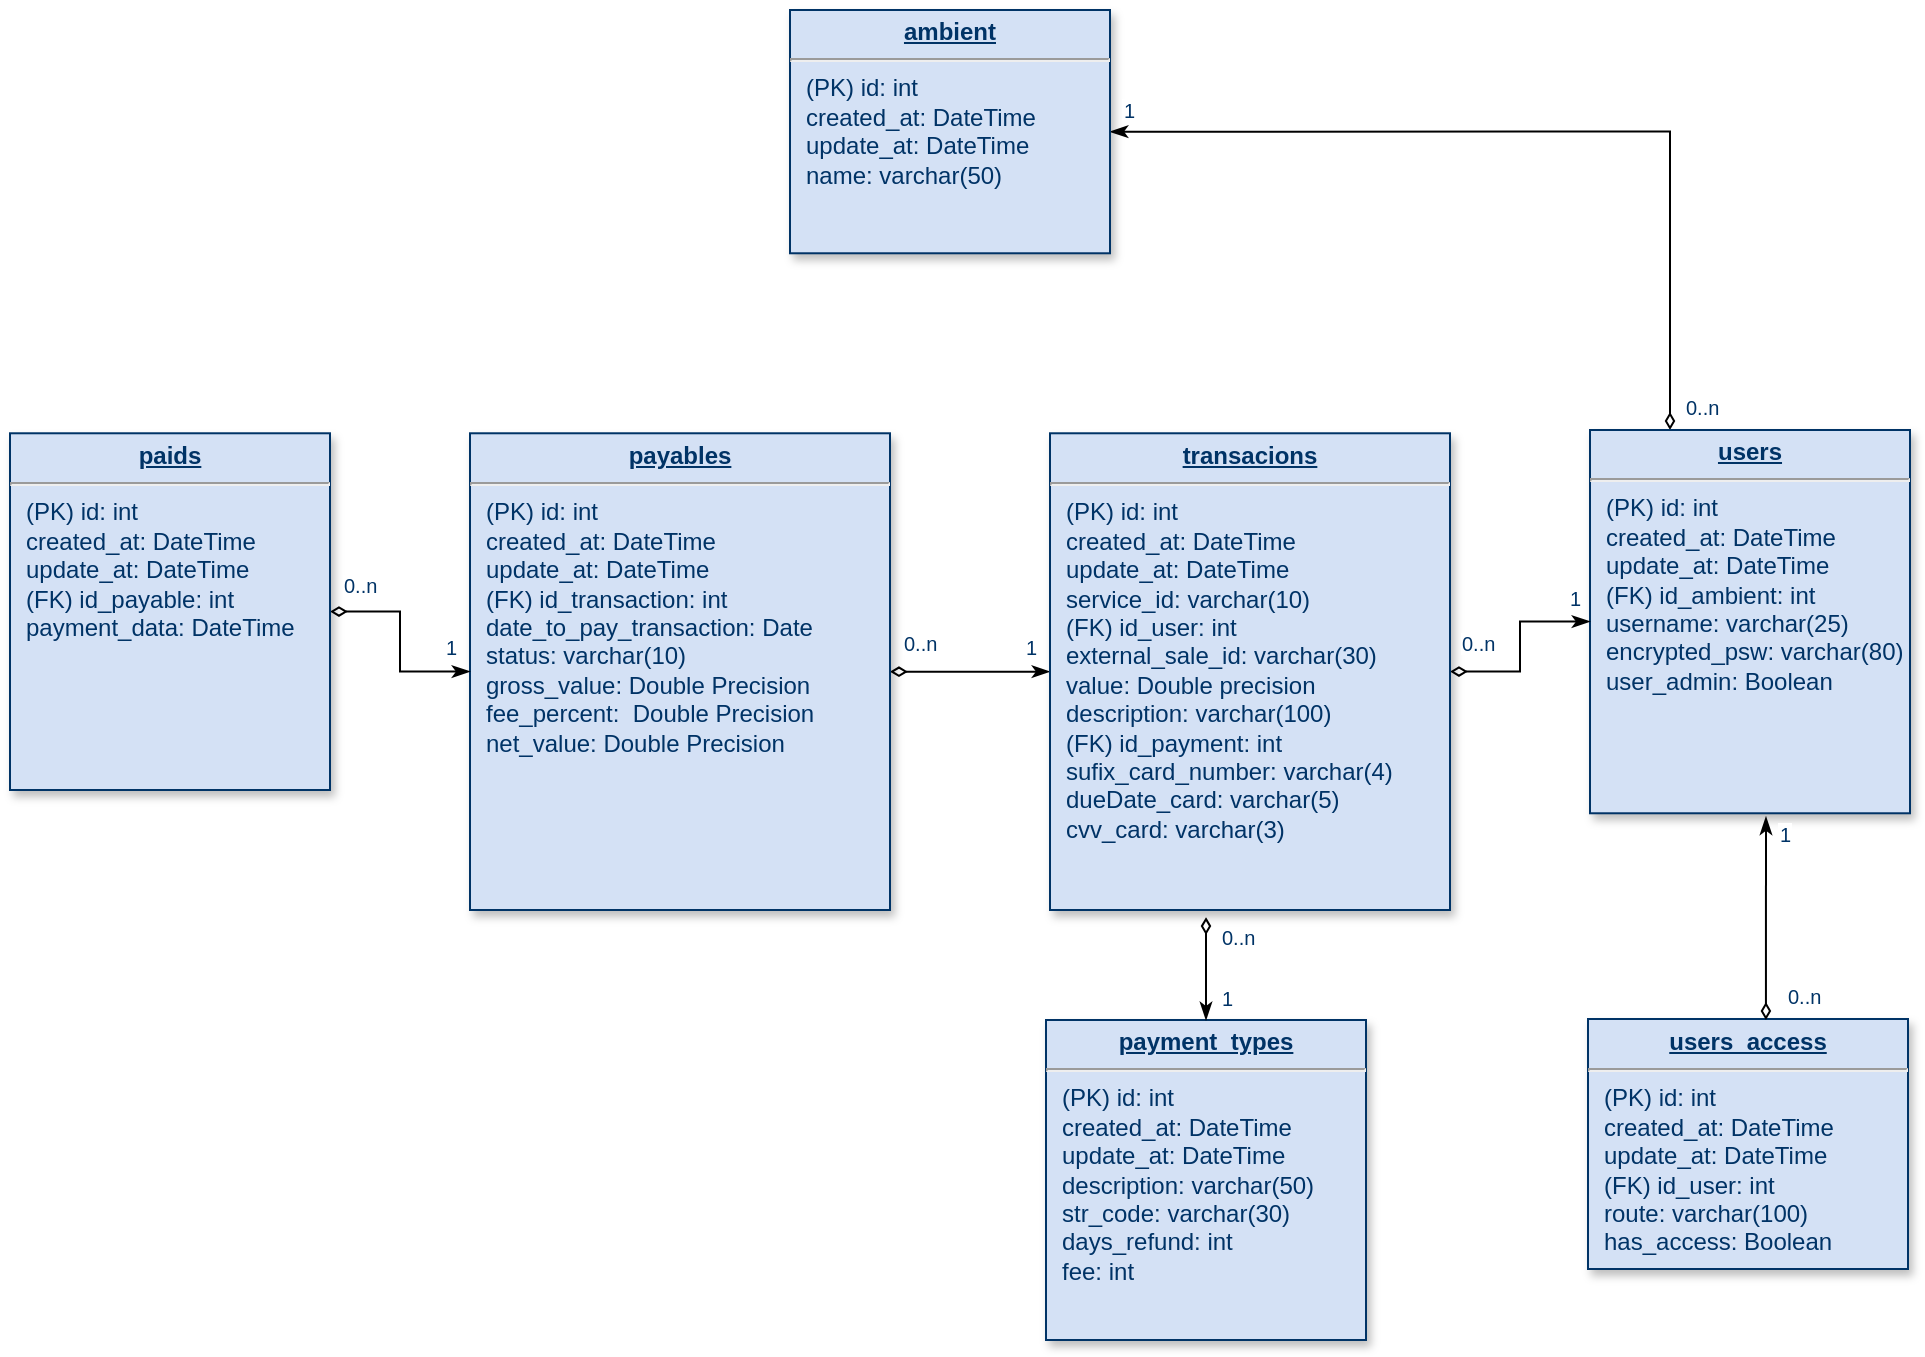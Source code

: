 <mxfile version="12.6.2" type="device"><diagram name="Page-1" id="efa7a0a1-bf9b-a30e-e6df-94a7791c09e9"><mxGraphModel dx="1934" dy="1570" grid="1" gridSize="10" guides="1" tooltips="1" connect="1" arrows="1" fold="1" page="1" pageScale="1" pageWidth="826" pageHeight="1169" background="#ffffff" math="0" shadow="0"><root><mxCell id="0"/><mxCell id="1" parent="0"/><mxCell id="4Z6Cmlhuo9CWwJeZlvk8-125" style="edgeStyle=orthogonalEdgeStyle;rounded=0;orthogonalLoop=1;jettySize=auto;html=1;exitX=0.25;exitY=0;exitDx=0;exitDy=0;entryX=1;entryY=0.5;entryDx=0;entryDy=0;startArrow=diamondThin;startFill=0;startSize=6;endArrow=classicThin;endFill=1;endSize=6;" parent="1" source="19" target="4Z6Cmlhuo9CWwJeZlvk8-124" edge="1"><mxGeometry relative="1" as="geometry"/></mxCell><mxCell id="19" value="&lt;p style=&quot;margin: 0px ; margin-top: 4px ; text-align: center ; text-decoration: underline&quot;&gt;&lt;strong&gt;users&lt;/strong&gt;&lt;/p&gt;&lt;hr&gt;&lt;p style=&quot;margin: 0px ; margin-left: 8px&quot;&gt;(PK) id: int&lt;br&gt;created_at: DateTime&lt;/p&gt;&lt;p style=&quot;margin: 0px ; margin-left: 8px&quot;&gt;update_at: DateTime&lt;/p&gt;&lt;p style=&quot;margin: 0px ; margin-left: 8px&quot;&gt;(FK) id_ambient: int&lt;/p&gt;&lt;p style=&quot;margin: 0px ; margin-left: 8px&quot;&gt;username: varchar(25)&lt;/p&gt;&lt;p style=&quot;margin: 0px ; margin-left: 8px&quot;&gt;encrypted_psw: varchar(80)&lt;/p&gt;&lt;p style=&quot;margin: 0px ; margin-left: 8px&quot;&gt;user_admin: Boolean&lt;/p&gt;" style="verticalAlign=top;align=left;overflow=fill;fontSize=12;fontFamily=Helvetica;html=1;strokeColor=#003366;shadow=1;fillColor=#D4E1F5;fontColor=#003366" parent="1" vertex="1"><mxGeometry x="310" y="20" width="160" height="191.64" as="geometry"/></mxCell><mxCell id="20" value="&lt;p style=&quot;margin: 0px ; margin-top: 4px ; text-align: center ; text-decoration: underline&quot;&gt;&lt;strong&gt;users_access&lt;/strong&gt;&lt;/p&gt;&lt;hr&gt;&lt;p style=&quot;margin: 0px ; margin-left: 8px&quot;&gt;(PK) id: int&lt;/p&gt;&lt;p style=&quot;margin: 0px 0px 0px 8px&quot;&gt;created_at: DateTime&lt;/p&gt;&lt;p style=&quot;margin: 0px 0px 0px 8px&quot;&gt;update_at: DateTime&lt;/p&gt;&lt;p style=&quot;margin: 0px 0px 0px 8px&quot;&gt;(FK) id_user: int&lt;br&gt;&lt;/p&gt;&lt;p style=&quot;margin: 0px 0px 0px 8px&quot;&gt;route: varchar(100)&lt;/p&gt;&lt;p style=&quot;margin: 0px 0px 0px 8px&quot;&gt;has_access: Boolean&lt;/p&gt;" style="verticalAlign=top;align=left;overflow=fill;fontSize=12;fontFamily=Helvetica;html=1;strokeColor=#003366;shadow=1;fillColor=#D4E1F5;fontColor=#003366" parent="1" vertex="1"><mxGeometry x="309.0" y="314.5" width="160" height="125" as="geometry"/></mxCell><mxCell id="21" value="&lt;p style=&quot;margin: 0px ; margin-top: 4px ; text-align: center ; text-decoration: underline&quot;&gt;&lt;strong&gt;payment_types&lt;/strong&gt;&lt;/p&gt;&lt;hr&gt;&lt;p style=&quot;margin: 0px ; margin-left: 8px&quot;&gt;(PK) id: int&lt;/p&gt;&lt;p style=&quot;margin: 0px 0px 0px 8px&quot;&gt;created_at: DateTime&lt;/p&gt;&lt;p style=&quot;margin: 0px 0px 0px 8px&quot;&gt;update_at: DateTime&lt;/p&gt;&lt;p style=&quot;margin: 0px 0px 0px 8px&quot;&gt;description: varchar(50)&lt;/p&gt;&lt;p style=&quot;margin: 0px 0px 0px 8px&quot;&gt;str_code: varchar(30)&lt;/p&gt;&lt;p style=&quot;margin: 0px 0px 0px 8px&quot;&gt;days_refund: int&lt;/p&gt;&lt;p style=&quot;margin: 0px ; margin-left: 8px&quot;&gt;fee: int&lt;/p&gt;" style="verticalAlign=top;align=left;overflow=fill;fontSize=12;fontFamily=Helvetica;html=1;strokeColor=#003366;shadow=1;fillColor=#D4E1F5;fontColor=#003366" parent="1" vertex="1"><mxGeometry x="38.0" y="315.0" width="160" height="160" as="geometry"/></mxCell><mxCell id="4Z6Cmlhuo9CWwJeZlvk8-121" value="" style="edgeStyle=orthogonalEdgeStyle;rounded=0;orthogonalLoop=1;jettySize=auto;html=1;startArrow=diamondThin;startFill=0;startSize=6;endArrow=classicThin;endFill=1;endSize=6;" parent="1" source="23" target="25" edge="1"><mxGeometry relative="1" as="geometry"/></mxCell><mxCell id="23" value="&lt;p style=&quot;margin: 0px ; margin-top: 4px ; text-align: center ; text-decoration: underline&quot;&gt;&lt;strong&gt;payables&lt;/strong&gt;&lt;/p&gt;&lt;hr&gt;&lt;p style=&quot;margin: 0px ; margin-left: 8px&quot;&gt;(PK) id: int&lt;/p&gt;&lt;p style=&quot;margin: 0px 0px 0px 8px&quot;&gt;created_at: DateTime&lt;/p&gt;&lt;p style=&quot;margin: 0px 0px 0px 8px&quot;&gt;update_at: DateTime&lt;/p&gt;&lt;p style=&quot;margin: 0px ; margin-left: 8px&quot;&gt;(FK) id_transaction:&lt;span&gt;&amp;nbsp;int&lt;/span&gt;&lt;/p&gt;&lt;p style=&quot;margin: 0px ; margin-left: 8px&quot;&gt;&lt;span&gt;date_to_pay_transaction: Date&lt;/span&gt;&lt;/p&gt;&lt;p style=&quot;margin: 0px ; margin-left: 8px&quot;&gt;&lt;span&gt;status: varchar(10)&lt;/span&gt;&lt;/p&gt;&lt;p style=&quot;margin: 0px ; margin-left: 8px&quot;&gt;&lt;span&gt;gross_value: Double Precision&lt;/span&gt;&lt;/p&gt;&lt;p style=&quot;margin: 0px ; margin-left: 8px&quot;&gt;&lt;span&gt;fee_percent:&amp;nbsp; Double Precision&lt;/span&gt;&lt;/p&gt;&lt;p style=&quot;margin: 0px ; margin-left: 8px&quot;&gt;&lt;span&gt;net_value: Double Precision&lt;/span&gt;&lt;/p&gt;&lt;p style=&quot;margin: 0px ; margin-left: 8px&quot;&gt;&lt;br&gt;&lt;/p&gt;&lt;p style=&quot;margin: 0px ; margin-left: 8px&quot;&gt;&lt;span style=&quot;color: rgba(0 , 0 , 0 , 0) ; font-family: monospace ; font-size: 0px&quot;&gt;%3CmxGraphModel%3E%3Croot%3E%3CmxCell%20id%3D%220%22%2F%3E%3CmxCell%20id%3D%221%22%20parent%3D%220%22%2F%3E%3CmxCell%20id%3D%222%22%20value%3D%220..n%22%20style%3D%22resizable%3D0%3Balign%3Dleft%3BverticalAlign%3Dtop%3BlabelBackgroundColor%3D%23ffffff%3BfontSize%3D10%3BstrokeColor%3D%23003366%3Bshadow%3D1%3BfillColor%3D%23D4E1F5%3BfontColor%3D%23003366%22%20connectable%3D%220%22%20vertex%3D%221%22%20parent%3D%221%22%3E%3CmxGeometry%20x%3D%22234.0%22%20y%3D%22114.575%22%20as%3D%22geometry%22%3E%3CmxPoint%20x%3D%2210%22%20as%3D%22offset%22%2F%3E%3C%2FmxGeometry%3E%3C%2FmxCell%3E%3C%2Froot%3E%3C%2FmxGraphModel%3E&lt;/span&gt;&lt;br&gt;&lt;/p&gt;" style="verticalAlign=top;align=left;overflow=fill;fontSize=12;fontFamily=Helvetica;html=1;strokeColor=#003366;shadow=1;fillColor=#D4E1F5;fontColor=#003366" parent="1" vertex="1"><mxGeometry x="-250" y="21.64" width="210" height="238.36" as="geometry"/></mxCell><mxCell id="4Z6Cmlhuo9CWwJeZlvk8-116" value="" style="edgeStyle=orthogonalEdgeStyle;rounded=0;orthogonalLoop=1;jettySize=auto;html=1;endArrow=classicThin;endFill=1;startArrow=diamondThin;startFill=0;" parent="1" source="25" target="19" edge="1"><mxGeometry relative="1" as="geometry"/></mxCell><mxCell id="25" value="&lt;p style=&quot;margin: 0px ; margin-top: 4px ; text-align: center ; text-decoration: underline&quot;&gt;&lt;b&gt;transacions&lt;/b&gt;&lt;/p&gt;&lt;hr&gt;&lt;p style=&quot;margin: 0px ; margin-left: 8px&quot;&gt;(PK) id: int&lt;/p&gt;&lt;p style=&quot;margin: 0px ; margin-left: 8px&quot;&gt;created_at: DateTime&lt;/p&gt;&lt;p style=&quot;margin: 0px ; margin-left: 8px&quot;&gt;update_at: DateTime&lt;/p&gt;&lt;p style=&quot;margin: 0px ; margin-left: 8px&quot;&gt;service_id: varchar(10)&lt;/p&gt;&lt;p style=&quot;margin: 0px ; margin-left: 8px&quot;&gt;(FK) id_user&lt;span&gt;: int&lt;/span&gt;&lt;/p&gt;&lt;p style=&quot;margin: 0px ; margin-left: 8px&quot;&gt;external_sale_id: varchar(30)&lt;/p&gt;&lt;p style=&quot;margin: 0px ; margin-left: 8px&quot;&gt;value: Double precision&lt;/p&gt;&lt;p style=&quot;margin: 0px ; margin-left: 8px&quot;&gt;description: varchar(100)&lt;/p&gt;&lt;p style=&quot;margin: 0px ; margin-left: 8px&quot;&gt;(FK) id_payment&lt;span&gt;: int&lt;/span&gt;&lt;/p&gt;&lt;p style=&quot;margin: 0px ; margin-left: 8px&quot;&gt;sufix_card_number: varchar(4&lt;span&gt;)&lt;/span&gt;&lt;/p&gt;&lt;p style=&quot;margin: 0px ; margin-left: 8px&quot;&gt;&lt;span&gt;dueDate_card: varchar(5)&lt;/span&gt;&lt;/p&gt;&lt;p style=&quot;margin: 0px ; margin-left: 8px&quot;&gt;&lt;span&gt;cvv_card: varchar(3)&lt;/span&gt;&lt;/p&gt;&lt;p style=&quot;margin: 0px ; margin-left: 8px&quot;&gt;&lt;span&gt;&lt;br&gt;&lt;/span&gt;&lt;/p&gt;&lt;p style=&quot;margin: 0px ; margin-left: 8px&quot;&gt;&lt;span&gt;&lt;br&gt;&lt;/span&gt;&lt;/p&gt;&lt;p style=&quot;margin: 0px ; margin-left: 8px&quot;&gt;&lt;br&gt;&lt;/p&gt;&lt;p style=&quot;margin: 0px ; margin-left: 8px&quot;&gt;&lt;br&gt;&lt;/p&gt;" style="verticalAlign=top;align=left;overflow=fill;fontSize=12;fontFamily=Helvetica;html=1;strokeColor=#003366;shadow=1;fillColor=#D4E1F5;fontColor=#003366" parent="1" vertex="1"><mxGeometry x="40" y="21.64" width="200" height="238.36" as="geometry"/></mxCell><mxCell id="36" value="" style="endArrow=classicThin;endSize=6;startArrow=diamondThin;startSize=6;startFill=0;edgeStyle=orthogonalEdgeStyle;entryX=0.55;entryY=1.009;entryDx=0;entryDy=0;entryPerimeter=0;exitX=0.556;exitY=0.004;exitDx=0;exitDy=0;exitPerimeter=0;endFill=1;" parent="1" source="20" target="19" edge="1"><mxGeometry y="160" as="geometry"><mxPoint x="360" y="270" as="sourcePoint"/><mxPoint x="160" y="160" as="targetPoint"/></mxGeometry></mxCell><mxCell id="90" value="" style="endArrow=classicThin;endSize=6;startArrow=diamondThin;startSize=6;startFill=0;edgeStyle=orthogonalEdgeStyle;exitX=0.39;exitY=1.015;exitDx=0;exitDy=0;exitPerimeter=0;endFill=1;" parent="1" source="25" target="21" edge="1"><mxGeometry x="620" y="340" as="geometry"><mxPoint x="620" y="340" as="sourcePoint"/><mxPoint x="780" y="340" as="targetPoint"/></mxGeometry></mxCell><mxCell id="91" value="0..n" style="resizable=0;align=left;verticalAlign=top;labelBackgroundColor=#ffffff;fontSize=10;strokeColor=#003366;shadow=1;fillColor=#D4E1F5;fontColor=#003366" parent="90" connectable="0" vertex="1"><mxGeometry x="-1" relative="1" as="geometry"><mxPoint x="6" y="-2" as="offset"/></mxGeometry></mxCell><mxCell id="92" value="1" style="resizable=0;align=right;verticalAlign=top;labelBackgroundColor=#ffffff;fontSize=10;strokeColor=#003366;shadow=1;fillColor=#D4E1F5;fontColor=#003366" parent="90" connectable="0" vertex="1"><mxGeometry x="1" relative="1" as="geometry"><mxPoint x="15" y="-23.0" as="offset"/></mxGeometry></mxCell><mxCell id="4Z6Cmlhuo9CWwJeZlvk8-117" value="1" style="resizable=0;align=right;verticalAlign=top;labelBackgroundColor=#ffffff;fontSize=10;strokeColor=#003366;shadow=1;fillColor=#D4E1F5;fontColor=#003366" parent="1" connectable="0" vertex="1"><mxGeometry x="287" y="116.815" as="geometry"><mxPoint x="20" y="-25.0" as="offset"/></mxGeometry></mxCell><mxCell id="4Z6Cmlhuo9CWwJeZlvk8-118" value="0..n" style="resizable=0;align=left;verticalAlign=top;labelBackgroundColor=#ffffff;fontSize=10;strokeColor=#003366;shadow=1;fillColor=#D4E1F5;fontColor=#003366" parent="1" connectable="0" vertex="1"><mxGeometry x="234.0" y="114.575" as="geometry"><mxPoint x="10" as="offset"/></mxGeometry></mxCell><mxCell id="4Z6Cmlhuo9CWwJeZlvk8-119" value="0..n" style="resizable=0;align=left;verticalAlign=top;labelBackgroundColor=#ffffff;fontSize=10;strokeColor=#003366;shadow=1;fillColor=#D4E1F5;fontColor=#003366" parent="1" connectable="0" vertex="1"><mxGeometry x="397.0" y="290.995" as="geometry"><mxPoint x="10" as="offset"/></mxGeometry></mxCell><mxCell id="4Z6Cmlhuo9CWwJeZlvk8-128" value="" style="edgeStyle=orthogonalEdgeStyle;rounded=0;orthogonalLoop=1;jettySize=auto;html=1;startArrow=diamondThin;startFill=0;startSize=6;endArrow=classicThin;endFill=1;endSize=6;" parent="1" source="4Z6Cmlhuo9CWwJeZlvk8-120" target="23" edge="1"><mxGeometry relative="1" as="geometry"/></mxCell><mxCell id="4Z6Cmlhuo9CWwJeZlvk8-120" value="&lt;p style=&quot;margin: 0px ; margin-top: 4px ; text-align: center ; text-decoration: underline&quot;&gt;&lt;strong&gt;paids&lt;/strong&gt;&lt;/p&gt;&lt;hr&gt;&lt;p style=&quot;margin: 0px ; margin-left: 8px&quot;&gt;(PK) id: int&lt;/p&gt;&lt;p style=&quot;margin: 0px 0px 0px 8px&quot;&gt;created_at: DateTime&lt;/p&gt;&lt;p style=&quot;margin: 0px 0px 0px 8px&quot;&gt;update_at: DateTime&lt;/p&gt;&lt;p style=&quot;margin: 0px 0px 0px 8px&quot;&gt;(FK) id_payable: int&lt;/p&gt;&lt;p style=&quot;margin: 0px 0px 0px 8px&quot;&gt;payment_data: DateTime&lt;/p&gt;&lt;p style=&quot;margin: 0px 0px 0px 8px&quot;&gt;&lt;span style=&quot;color: rgba(0 , 0 , 0 , 0) ; font-family: monospace ; font-size: 0px&quot;&gt;(F%3CmxGraphModel%3E%3Croot%3E%3CmxCell%20id%3D%220%22%2F%3E%3CmxCell%20id%3D%221%22%20parent%3D%220%22%2F%3E%3CmxCell%20id%3D%222%22%20value%3D%220..n%22%20style%3D%22resizable%3D0%3Balign%3Dleft%3BverticalAlign%3Dtop%3BlabelBackgroundColor%3D%23ffffff%3BfontSize%3D10%3BstrokeColor%3D%23003366%3Bshadow%3D1%3BfillColor%3D%23D4E1F5%3BfontColor%3D%23003366%22%20connectable%3D%220%22%20vertex%3D%221%22%20parent%3D%221%22%3E%3CmxGeometry%20x%3D%22234.0%22%20y%3D%22114.575%22%20as%3D%22geometry%22%3E%3CmxPoint%20x%3D%2210%22%20as%3D%22offset%22%2F%3E%3C%2FmxGeometry%3E%3C%2FmxCell%3E%3C%2Froot%3E%3C%2FmxGraphModel%3E&lt;/span&gt;&lt;br&gt;&lt;/p&gt;" style="verticalAlign=top;align=left;overflow=fill;fontSize=12;fontFamily=Helvetica;html=1;strokeColor=#003366;shadow=1;fillColor=#D4E1F5;fontColor=#003366" parent="1" vertex="1"><mxGeometry x="-480" y="21.64" width="160" height="178.36" as="geometry"/></mxCell><mxCell id="4Z6Cmlhuo9CWwJeZlvk8-122" value="1" style="resizable=0;align=right;verticalAlign=top;labelBackgroundColor=#ffffff;fontSize=10;strokeColor=#003366;shadow=1;fillColor=#D4E1F5;fontColor=#003366" parent="1" connectable="0" vertex="1"><mxGeometry x="15" y="141.575" as="geometry"><mxPoint x="20" y="-25.0" as="offset"/></mxGeometry></mxCell><mxCell id="4Z6Cmlhuo9CWwJeZlvk8-123" value="0..n" style="resizable=0;align=left;verticalAlign=top;labelBackgroundColor=#ffffff;fontSize=10;strokeColor=#003366;shadow=1;fillColor=#D4E1F5;fontColor=#003366" parent="1" connectable="0" vertex="1"><mxGeometry x="-45" y="114.575" as="geometry"><mxPoint x="10" as="offset"/></mxGeometry></mxCell><mxCell id="4Z6Cmlhuo9CWwJeZlvk8-124" value="&lt;p style=&quot;margin: 0px ; margin-top: 4px ; text-align: center ; text-decoration: underline&quot;&gt;&lt;strong&gt;ambient&lt;/strong&gt;&lt;/p&gt;&lt;hr&gt;&lt;p style=&quot;margin: 0px ; margin-left: 8px&quot;&gt;(PK) id: int&lt;br&gt;created_at: DateTime&lt;/p&gt;&lt;p style=&quot;margin: 0px ; margin-left: 8px&quot;&gt;update_at: DateTime&lt;/p&gt;&lt;p style=&quot;margin: 0px ; margin-left: 8px&quot;&gt;name: varchar(50)&lt;/p&gt;" style="verticalAlign=top;align=left;overflow=fill;fontSize=12;fontFamily=Helvetica;html=1;strokeColor=#003366;shadow=1;fillColor=#D4E1F5;fontColor=#003366" parent="1" vertex="1"><mxGeometry x="-90" y="-190" width="160" height="121.64" as="geometry"/></mxCell><mxCell id="4Z6Cmlhuo9CWwJeZlvk8-126" value="1" style="resizable=0;align=right;verticalAlign=top;labelBackgroundColor=#ffffff;fontSize=10;strokeColor=#003366;shadow=1;fillColor=#D4E1F5;fontColor=#003366" parent="1" connectable="0" vertex="1"><mxGeometry x="64" y="-127.185" as="geometry"><mxPoint x="20" y="-25.0" as="offset"/></mxGeometry></mxCell><mxCell id="4Z6Cmlhuo9CWwJeZlvk8-127" value="0..n" style="resizable=0;align=left;verticalAlign=top;labelBackgroundColor=#ffffff;fontSize=10;strokeColor=#003366;shadow=1;fillColor=#D4E1F5;fontColor=#003366" parent="1" connectable="0" vertex="1"><mxGeometry x="346.0" y="-3.425" as="geometry"><mxPoint x="10" as="offset"/></mxGeometry></mxCell><mxCell id="4Z6Cmlhuo9CWwJeZlvk8-129" value="0..n" style="resizable=0;align=left;verticalAlign=top;labelBackgroundColor=#ffffff;fontSize=10;strokeColor=#003366;shadow=1;fillColor=#D4E1F5;fontColor=#003366" parent="1" connectable="0" vertex="1"><mxGeometry x="-325" y="85.575" as="geometry"><mxPoint x="10" as="offset"/></mxGeometry></mxCell><mxCell id="4Z6Cmlhuo9CWwJeZlvk8-130" value="1" style="resizable=0;align=right;verticalAlign=top;labelBackgroundColor=#ffffff;fontSize=10;strokeColor=#003366;shadow=1;fillColor=#D4E1F5;fontColor=#003366" parent="1" connectable="0" vertex="1"><mxGeometry x="-275" y="141.575" as="geometry"><mxPoint x="20" y="-25.0" as="offset"/></mxGeometry></mxCell><mxCell id="4Z6Cmlhuo9CWwJeZlvk8-131" value="1" style="resizable=0;align=right;verticalAlign=top;labelBackgroundColor=#ffffff;fontSize=10;strokeColor=#003366;shadow=1;fillColor=#D4E1F5;fontColor=#003366" parent="1" connectable="0" vertex="1"><mxGeometry x="397" y="232.995" as="geometry"><mxPoint x="15" y="-23.0" as="offset"/></mxGeometry></mxCell></root></mxGraphModel></diagram></mxfile>